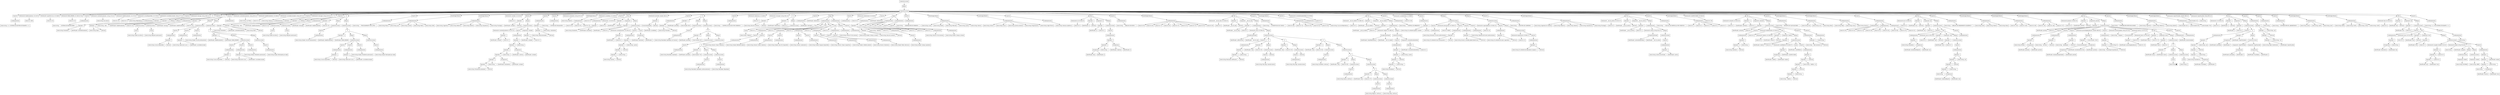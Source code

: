 digraph AST {
  node [shape=box, fontname=Helvetica];
  rankdir=TB;
  n0 [label="ListaInstrucciones"];
  n1 [label="Bloque"];
  n0 -> n1;
  n2 [label="ListaInstrucciones"];
  n1 -> n2;
  n3 [label="Imprimir"];
  n2 -> n3;
  n4 [label="ListaExpresiones"];
  n3 -> n4;
  n5 [label="Literal string: === SISTEMA DE GESTIÓN ESTUDIANTIL ==="];
  n4 -> n5;
  n6 [label="Declaración totalEstudiantes: int (167:9)"];
  n2 -> n6;
  n7 [label="Literal int: 1000"];
  n6 -> n7;
  n8 [label="Declaración cuposPorCurso: int (168:9)"];
  n2 -> n8;
  n9 [label="Literal int: 30"];
  n8 -> n9;
  n10 [label="Declaración EDAD_MINIMA: int (169:15) final"];
  n2 -> n10;
  n11 [label="Literal int: 16"];
  n10 -> n11;
  n12 [label="Imprimir"];
  n2 -> n12;
  n13 [label="ListaExpresiones"];
  n12 -> n13;
  n14 [label="Literal string:  --- SISTEMA DE INSCRIPCIONES ---"];
  n13 -> n14;
  n15 [label="Declaración nombreEstudiante1: string (174:12)"];
  n2 -> n15;
  n16 [label="Literal string: Ana García"];
  n15 -> n16;
  n17 [label="Declaración edadEstudiante1: int (175:9)"];
  n2 -> n17;
  n18 [label="Literal int: 20"];
  n17 -> n18;
  n19 [label="Declaración cursosDisponibles: int (176:9)"];
  n2 -> n19;
  n20 [label="Literal int: 5"];
  n19 -> n20;
  n21 [label="Declaración cursoSeleccionado: string (177:12)"];
  n2 -> n21;
  n22 [label="Literal string: Matemáticas"];
  n21 -> n22;
  n23 [label="Imprimir"];
  n2 -> n23;
  n24 [label="ListaExpresiones"];
  n23 -> n24;
  n25 [label="Operador +"];
  n24 -> n25;
  n26 [label="Literal string: Estudiante: "];
  n25 -> n26;
  n27 [label="Identificador: nombreEstudiante1"];
  n25 -> n27;
  n28 [label="Declaración mensaje: string (180:12)"];
  n2 -> n28;
  n29 [label="Operador +"];
  n28 -> n29;
  n30 [label="Operador +"];
  n29 -> n30;
  n31 [label="Literal string: Edad: "];
  n30 -> n31;
  n32 [label="Terminal"];
  n30 -> n32;
  n33 [label="Literal string:  años - "];
  n29 -> n33;
  n34 [label="Si"];
  n2 -> n34;
  n35 [label="Operador >="];
  n34 -> n35;
  n36 [label="Identificador: edadEstudiante1"];
  n35 -> n36;
  n37 [label="Literal int: 18"];
  n35 -> n37;
  n38 [label="Bloque"];
  n34 -> n38;
  n39 [label="ListaInstrucciones"];
  n38 -> n39;
  n40 [label="Unario"];
  n39 -> n40;
  n41 [label="Literal string: Puede inscribirse"];
  n40 -> n41;
  n42 [label="Bloque"];
  n34 -> n42;
  n43 [label="ListaInstrucciones"];
  n42 -> n43;
  n44 [label="Unario"];
  n43 -> n44;
  n45 [label="Literal string: Requiere autorización"];
  n44 -> n45;
  n46 [label="Imprimir"];
  n2 -> n46;
  n47 [label="ListaExpresiones"];
  n46 -> n47;
  n48 [label="Identificador: mensaje"];
  n47 -> n48;
  n49 [label="Si"];
  n2 -> n49;
  n50 [label="Operador >="];
  n49 -> n50;
  n51 [label="Identificador: edadEstudiante1"];
  n50 -> n51;
  n52 [label="Literal int: 18"];
  n50 -> n52;
  n53 [label="Bloque"];
  n49 -> n53;
  n54 [label="ListaInstrucciones"];
  n53 -> n54;
  n55 [label="Imprimir"];
  n54 -> n55;
  n56 [label="ListaExpresiones"];
  n55 -> n56;
  n57 [label="Operador +"];
  n56 -> n57;
  n58 [label="Literal string: Cursos disponibles: "];
  n57 -> n58;
  n59 [label="Terminal"];
  n57 -> n59;
  n60 [label="Imprimir"];
  n54 -> n60;
  n61 [label="ListaExpresiones"];
  n60 -> n61;
  n62 [label="Operador +"];
  n61 -> n62;
  n63 [label="Literal string: Seleccionó curso: "];
  n62 -> n63;
  n64 [label="Identificador: cursoSeleccionado"];
  n62 -> n64;
  n65 [label="Imprimir"];
  n54 -> n65;
  n66 [label="ListaExpresiones"];
  n65 -> n66;
  n67 [label="Literal string: Estado: Inscrita exitosamente"];
  n66 -> n67;
  n68 [label="Bloque"];
  n49 -> n68;
  n69 [label="ListaInstrucciones"];
  n68 -> n69;
  n70 [label="Si"];
  n69 -> n70;
  n71 [label="Operador >="];
  n70 -> n71;
  n72 [label="Identificador: edadEstudiante1"];
  n71 -> n72;
  n73 [label="Identificador: EDAD_MINIMA"];
  n71 -> n73;
  n74 [label="Bloque"];
  n70 -> n74;
  n75 [label="ListaInstrucciones"];
  n74 -> n75;
  n76 [label="Imprimir"];
  n75 -> n76;
  n77 [label="ListaExpresiones"];
  n76 -> n77;
  n78 [label="Operador +"];
  n77 -> n78;
  n79 [label="Literal string: Cursos disponibles: "];
  n78 -> n79;
  n80 [label="Terminal"];
  n78 -> n80;
  n81 [label="Imprimir"];
  n75 -> n81;
  n82 [label="ListaExpresiones"];
  n81 -> n82;
  n83 [label="Operador +"];
  n82 -> n83;
  n84 [label="Literal string: Seleccionó curso: "];
  n83 -> n84;
  n85 [label="Identificador: cursoSeleccionado"];
  n83 -> n85;
  n86 [label="Imprimir"];
  n75 -> n86;
  n87 [label="ListaExpresiones"];
  n86 -> n87;
  n88 [label="Literal string: Estado: Pendiente autorización"];
  n87 -> n88;
  n89 [label="Bloque"];
  n70 -> n89;
  n90 [label="ListaInstrucciones"];
  n89 -> n90;
  n91 [label="Imprimir"];
  n90 -> n91;
  n92 [label="ListaExpresiones"];
  n91 -> n92;
  n93 [label="Literal string: Estado: Rechazado por edad"];
  n92 -> n93;
  n94 [label="Imprimir"];
  n2 -> n94;
  n95 [label="ListaExpresiones"];
  n94 -> n95;
  n96 [label="Declaración nombreEstudiante2: string (205:12)"];
  n2 -> n96;
  n97 [label="Literal string: Luis Pérez"];
  n96 -> n97;
  n98 [label="Declaración edadEstudiante2: int (206:9)"];
  n2 -> n98;
  n99 [label="Literal int: 16"];
  n98 -> n99;
  n100 [label="Declaración cursoSeleccionado2: string (207:12)"];
  n2 -> n100;
  n101 [label="Literal string: Historia"];
  n100 -> n101;
  n102 [label="Imprimir"];
  n2 -> n102;
  n103 [label="ListaExpresiones"];
  n102 -> n103;
  n104 [label="Operador +"];
  n103 -> n104;
  n105 [label="Literal string: Estudiante: "];
  n104 -> n105;
  n106 [label="Identificador: nombreEstudiante2"];
  n104 -> n106;
  n107 [label="Declaración mensaje2: string (210:12)"];
  n2 -> n107;
  n108 [label="Operador +"];
  n107 -> n108;
  n109 [label="Operador +"];
  n108 -> n109;
  n110 [label="Literal string: Edad: "];
  n109 -> n110;
  n111 [label="Terminal"];
  n109 -> n111;
  n112 [label="Literal string:  años - "];
  n108 -> n112;
  n113 [label="Si"];
  n2 -> n113;
  n114 [label="Operador >="];
  n113 -> n114;
  n115 [label="Identificador: edadEstudiante2"];
  n114 -> n115;
  n116 [label="Literal int: 18"];
  n114 -> n116;
  n117 [label="Bloque"];
  n113 -> n117;
  n118 [label="ListaInstrucciones"];
  n117 -> n118;
  n119 [label="Unario"];
  n118 -> n119;
  n120 [label="Literal string: Puede inscribirse"];
  n119 -> n120;
  n121 [label="Bloque"];
  n113 -> n121;
  n122 [label="ListaInstrucciones"];
  n121 -> n122;
  n123 [label="Unario"];
  n122 -> n123;
  n124 [label="Literal string: Requiere autorización"];
  n123 -> n124;
  n125 [label="Imprimir"];
  n2 -> n125;
  n126 [label="ListaExpresiones"];
  n125 -> n126;
  n127 [label="Identificador: mensaje2"];
  n126 -> n127;
  n128 [label="Si"];
  n2 -> n128;
  n129 [label="Operador >="];
  n128 -> n129;
  n130 [label="Identificador: edadEstudiante2"];
  n129 -> n130;
  n131 [label="Literal int: 18"];
  n129 -> n131;
  n132 [label="Bloque"];
  n128 -> n132;
  n133 [label="ListaInstrucciones"];
  n132 -> n133;
  n134 [label="Imprimir"];
  n133 -> n134;
  n135 [label="ListaExpresiones"];
  n134 -> n135;
  n136 [label="Literal string: Estado: Inscrito exitosamente"];
  n135 -> n136;
  n137 [label="Bloque"];
  n128 -> n137;
  n138 [label="ListaInstrucciones"];
  n137 -> n138;
  n139 [label="Si"];
  n138 -> n139;
  n140 [label="Operador >="];
  n139 -> n140;
  n141 [label="Identificador: edadEstudiante2"];
  n140 -> n141;
  n142 [label="Identificador: EDAD_MINIMA"];
  n140 -> n142;
  n143 [label="Bloque"];
  n139 -> n143;
  n144 [label="ListaInstrucciones"];
  n143 -> n144;
  n145 [label="Imprimir"];
  n144 -> n145;
  n146 [label="ListaExpresiones"];
  n145 -> n146;
  n147 [label="Operador +"];
  n146 -> n147;
  n148 [label="Literal string: Cursos disponibles: "];
  n147 -> n148;
  n149 [label="Terminal"];
  n147 -> n149;
  n150 [label="Imprimir"];
  n144 -> n150;
  n151 [label="ListaExpresiones"];
  n150 -> n151;
  n152 [label="Operador +"];
  n151 -> n152;
  n153 [label="Literal string: Seleccionó curso: "];
  n152 -> n153;
  n154 [label="Identificador: cursoSeleccionado2"];
  n152 -> n154;
  n155 [label="Imprimir"];
  n144 -> n155;
  n156 [label="ListaExpresiones"];
  n155 -> n156;
  n157 [label="Literal string: Estado: Pendiente autorización"];
  n156 -> n157;
  n158 [label="Bloque"];
  n139 -> n158;
  n159 [label="ListaInstrucciones"];
  n158 -> n159;
  n160 [label="Imprimir"];
  n159 -> n160;
  n161 [label="ListaExpresiones"];
  n160 -> n161;
  n162 [label="Literal string: Estado: Rechazado por edad"];
  n161 -> n162;
  n163 [label="Imprimir"];
  n2 -> n163;
  n164 [label="ListaExpresiones"];
  n163 -> n164;
  n165 [label="Literal string:  --- PROCESAMIENTO POR LOTES ---"];
  n164 -> n165;
  n166 [label="DeclArreglo{literal}"];
  n2 -> n166;
  n167 [label="ListaExpresiones"];
  n166 -> n167;
  n168 [label="Literal string: María"];
  n167 -> n168;
  n169 [label="Literal string: Juan"];
  n167 -> n169;
  n170 [label="Literal string: Carmen"];
  n167 -> n170;
  n171 [label="Literal string: Pedro"];
  n167 -> n171;
  n172 [label="Literal string: Sofia"];
  n167 -> n172;
  n173 [label="DeclArreglo{literal}"];
  n2 -> n173;
  n174 [label="ListaExpresiones"];
  n173 -> n174;
  n175 [label="Literal string: Ingeniería"];
  n174 -> n175;
  n176 [label="Literal string: Medicina"];
  n174 -> n176;
  n177 [label="Literal string: Derecho"];
  n174 -> n177;
  n178 [label="Literal string: Arquitectura"];
  n174 -> n178;
  n179 [label="Literal string: Psicología"];
  n174 -> n179;
  n180 [label="Declaración contador: int (235:9)"];
  n2 -> n180;
  n181 [label="Literal int: 0"];
  n180 -> n181;
  n182 [label="Mientras"];
  n2 -> n182;
  n183 [label="Operador <"];
  n182 -> n183;
  n184 [label="Identificador: contador"];
  n183 -> n184;
  n185 [label="Terminal"];
  n183 -> n185;
  n186 [label="Bloque"];
  n182 -> n186;
  n187 [label="ListaInstrucciones"];
  n186 -> n187;
  n188 [label="Declaración numeroEstudiante: int (237:13)"];
  n187 -> n188;
  n189 [label="Operador +"];
  n188 -> n189;
  n190 [label="Identificador: contador"];
  n189 -> n190;
  n191 [label="Literal int: 1"];
  n189 -> n191;
  n192 [label="Imprimir"];
  n187 -> n192;
  n193 [label="ListaExpresiones"];
  n192 -> n193;
  n194 [label="Operador +"];
  n193 -> n194;
  n195 [label="Operador +"];
  n194 -> n195;
  n196 [label="Operador +"];
  n195 -> n196;
  n197 [label="Operador +"];
  n196 -> n197;
  n198 [label="Operador +"];
  n197 -> n198;
  n199 [label="Operador +"];
  n198 -> n199;
  n200 [label="Literal string: Procesando estudiante "];
  n199 -> n200;
  n201 [label="Terminal"];
  n199 -> n201;
  n202 [label="Literal string: : "];
  n198 -> n202;
  n203 [label="ArrayAcceso"];
  n197 -> n203;
  n204 [label="Identificador: estudiantes"];
  n203 -> n204;
  n205 [label="Identificador: contador"];
  n203 -> n205;
  n206 [label="Literal string:  ("];
  n196 -> n206;
  n207 [label="ArrayAcceso"];
  n195 -> n207;
  n208 [label="Identificador: carreras"];
  n207 -> n208;
  n209 [label="Identificador: contador"];
  n207 -> n209;
  n210 [label="Literal string: )"];
  n194 -> n210;
  n211 [label="Asignación: contador"];
  n187 -> n211;
  n212 [label="Operador +"];
  n211 -> n212;
  n213 [label="Identificador: contador"];
  n212 -> n213;
  n214 [label="Literal int: 1"];
  n212 -> n214;
  n215 [label="Imprimir"];
  n2 -> n215;
  n216 [label="ListaExpresiones"];
  n215 -> n216;
  n217 [label="Operador +"];
  n216 -> n217;
  n218 [label="Operador +"];
  n217 -> n218;
  n219 [label="Literal string: Total procesados: "];
  n218 -> n219;
  n220 [label="Terminal"];
  n218 -> n220;
  n221 [label="Literal string:  estudiantes"];
  n217 -> n221;
  n222 [label="Imprimir"];
  n2 -> n222;
  n223 [label="ListaExpresiones"];
  n222 -> n223;
  n224 [label="Literal string:  --- SISTEMA DE EVALUACIÓN ---"];
  n223 -> n224;
  n225 [label="Declaración estudiante: string (247:12)"];
  n2 -> n225;
  n226 [label="Literal string: Roberto"];
  n225 -> n226;
  n227 [label="DeclArreglo{literal}"];
  n2 -> n227;
  n228 [label="ListaExpresiones"];
  n227 -> n228;
  n229 [label="Literal int: 85"];
  n228 -> n229;
  n230 [label="Literal int: 92"];
  n228 -> n230;
  n231 [label="Literal int: 78"];
  n228 -> n231;
  n232 [label="Declaración sumaNotas: int (249:9)"];
  n2 -> n232;
  n233 [label="Literal int: 0"];
  n232 -> n233;
  n234 [label="Imprimir"];
  n2 -> n234;
  n235 [label="ListaExpresiones"];
  n234 -> n235;
  n236 [label="Operador +"];
  n235 -> n236;
  n237 [label="Literal string: Estudiante: "];
  n236 -> n237;
  n238 [label="Identificador: estudiante"];
  n236 -> n238;
  n239 [label="Para"];
  n2 -> n239;
  n240 [label="Declaración i: int (253:14)"];
  n239 -> n240;
  n241 [label="Literal int: 0"];
  n240 -> n241;
  n242 [label="Operador <"];
  n239 -> n242;
  n243 [label="Identificador: i"];
  n242 -> n243;
  n244 [label="Terminal"];
  n242 -> n244;
  n245 [label="Asignación: i"];
  n239 -> n245;
  n246 [label="Operador +"];
  n245 -> n246;
  n247 [label="Identificador: i"];
  n246 -> n247;
  n248 [label="Literal int: 1"];
  n246 -> n248;
  n249 [label="Bloque"];
  n239 -> n249;
  n250 [label="ListaInstrucciones"];
  n249 -> n250;
  n251 [label="Declaración numeroExamen: int (254:13)"];
  n250 -> n251;
  n252 [label="Operador +"];
  n251 -> n252;
  n253 [label="Identificador: i"];
  n252 -> n253;
  n254 [label="Literal int: 1"];
  n252 -> n254;
  n255 [label="Imprimir"];
  n250 -> n255;
  n256 [label="ListaExpresiones"];
  n255 -> n256;
  n257 [label="Operador +"];
  n256 -> n257;
  n258 [label="Operador +"];
  n257 -> n258;
  n259 [label="Operador +"];
  n258 -> n259;
  n260 [label="Operador +"];
  n259 -> n260;
  n261 [label="Literal string: Examen "];
  n260 -> n261;
  n262 [label="Terminal"];
  n260 -> n262;
  n263 [label="Literal string: : "];
  n259 -> n263;
  n264 [label="Terminal"];
  n258 -> n264;
  n265 [label="Literal string:  puntos"];
  n257 -> n265;
  n266 [label="Unario"];
  n250 -> n266;
  n267 [label="ArrayAcceso"];
  n266 -> n267;
  n268 [label="Identificador: examenes"];
  n267 -> n268;
  n269 [label="Identificador: i"];
  n267 -> n269;
  n270 [label="Declaración promedio: double (260:12)"];
  n2 -> n270;
  n271 [label="Operador /"];
  n270 -> n271;
  n272 [label="Conversión(double)"];
  n271 -> n272;
  n273 [label="Identificador: sumaNotas"];
  n272 -> n273;
  n274 [label="Terminal"];
  n271 -> n274;
  n275 [label="Imprimir"];
  n2 -> n275;
  n276 [label="ListaExpresiones"];
  n275 -> n276;
  n277 [label="Operador +"];
  n276 -> n277;
  n278 [label="Literal string: Promedio: "];
  n277 -> n278;
  n279 [label="Terminal"];
  n277 -> n279;
  n280 [label="Si"];
  n2 -> n280;
  n281 [label="Operador >="];
  n280 -> n281;
  n282 [label="Identificador: promedio"];
  n281 -> n282;
  n283 [label="Literal double: 90.0"];
  n281 -> n283;
  n284 [label="Bloque"];
  n280 -> n284;
  n285 [label="ListaInstrucciones"];
  n284 -> n285;
  n286 [label="Imprimir"];
  n285 -> n286;
  n287 [label="ListaExpresiones"];
  n286 -> n287;
  n288 [label="Literal string: Resultado: Aprobado con honores"];
  n287 -> n288;
  n289 [label="Bloque"];
  n280 -> n289;
  n290 [label="ListaInstrucciones"];
  n289 -> n290;
  n291 [label="Si"];
  n290 -> n291;
  n292 [label="Operador >="];
  n291 -> n292;
  n293 [label="Identificador: promedio"];
  n292 -> n293;
  n294 [label="Literal double: 80.0"];
  n292 -> n294;
  n295 [label="Bloque"];
  n291 -> n295;
  n296 [label="ListaInstrucciones"];
  n295 -> n296;
  n297 [label="Imprimir"];
  n296 -> n297;
  n298 [label="ListaExpresiones"];
  n297 -> n298;
  n299 [label="Literal string: Resultado: Aprobado"];
  n298 -> n299;
  n300 [label="Bloque"];
  n291 -> n300;
  n301 [label="ListaInstrucciones"];
  n300 -> n301;
  n302 [label="Si"];
  n301 -> n302;
  n303 [label="Operador >="];
  n302 -> n303;
  n304 [label="Identificador: promedio"];
  n303 -> n304;
  n305 [label="Literal double: 70.0"];
  n303 -> n305;
  n306 [label="Bloque"];
  n302 -> n306;
  n307 [label="ListaInstrucciones"];
  n306 -> n307;
  n308 [label="Imprimir"];
  n307 -> n308;
  n309 [label="ListaExpresiones"];
  n308 -> n309;
  n310 [label="Literal string: Resultado: Aprobado condicionalmente"];
  n309 -> n310;
  n311 [label="Bloque"];
  n302 -> n311;
  n312 [label="ListaInstrucciones"];
  n311 -> n312;
  n313 [label="Imprimir"];
  n312 -> n313;
  n314 [label="ListaExpresiones"];
  n313 -> n314;
  n315 [label="Literal string: Resultado: Reprobado"];
  n314 -> n315;
  n316 [label="Imprimir"];
  n2 -> n316;
  n317 [label="ListaExpresiones"];
  n316 -> n317;
  n318 [label="Literal string:  --- CONTROL DE ACCESO POR HORARIOS ---"];
  n317 -> n318;
  n319 [label="Declaración diaSemana: int (280:9)"];
  n2 -> n319;
  n320 [label="Literal int: 2"];
  n319 -> n320;
  n321 [label="Declaración mensaje3: string (281:12)"];
  n2 -> n321;
  n322 [label="Operador +"];
  n321 -> n322;
  n323 [label="Literal string: Día de la semana: "];
  n322 -> n323;
  n324 [label="Terminal"];
  n322 -> n324;
  n325 [label="Si"];
  n2 -> n325;
  n326 [label="Operador =="];
  n325 -> n326;
  n327 [label="Identificador: diaSemana"];
  n326 -> n327;
  n328 [label="Literal int: 2"];
  n326 -> n328;
  n329 [label="Bloque"];
  n325 -> n329;
  n330 [label="ListaInstrucciones"];
  n329 -> n330;
  n331 [label="Unario"];
  n330 -> n331;
  n332 [label="Literal string:  (Martes)"];
  n331 -> n332;
  n333 [label="Imprimir"];
  n2 -> n333;
  n334 [label="ListaExpresiones"];
  n333 -> n334;
  n335 [label="Identificador: mensaje3"];
  n334 -> n335;
  n336 [label="Segun"];
  n2 -> n336;
  n337 [label="Identificador: diaSemana"];
  n336 -> n337;
  n338 [label="ListaExpresiones"];
  n336 -> n338;
  n339 [label="Caso"];
  n338 -> n339;
  n340 [label="Literal int: 1"];
  n339 -> n340;
  n341 [label="ListaExpresiones"];
  n339 -> n341;
  n342 [label="Imprimir"];
  n341 -> n342;
  n343 [label="ListaExpresiones"];
  n342 -> n343;
  n344 [label="Literal string: Horario: Clases matutinas"];
  n343 -> n344;
  n345 [label="Imprimir"];
  n341 -> n345;
  n346 [label="ListaExpresiones"];
  n345 -> n346;
  n347 [label="Literal string: Estado: Biblioteca abierta"];
  n346 -> n347;
  n348 [label="Caso"];
  n338 -> n348;
  n349 [label="Literal int: 2"];
  n348 -> n349;
  n350 [label="ListaExpresiones"];
  n348 -> n350;
  n351 [label="Imprimir"];
  n350 -> n351;
  n352 [label="ListaExpresiones"];
  n351 -> n352;
  n353 [label="Literal string: Horario: Clases matutinas"];
  n352 -> n353;
  n354 [label="Imprimir"];
  n350 -> n354;
  n355 [label="ListaExpresiones"];
  n354 -> n355;
  n356 [label="Literal string: Estado: Aula 101 disponible"];
  n355 -> n356;
  n357 [label="Caso"];
  n338 -> n357;
  n358 [label="Literal int: 3"];
  n357 -> n358;
  n359 [label="ListaExpresiones"];
  n357 -> n359;
  n360 [label="Imprimir"];
  n359 -> n360;
  n361 [label="ListaExpresiones"];
  n360 -> n361;
  n362 [label="Literal string: Horario: Laboratorios"];
  n361 -> n362;
  n363 [label="Imprimir"];
  n359 -> n363;
  n364 [label="ListaExpresiones"];
  n363 -> n364;
  n365 [label="Literal string: Estado: Equipos disponibles"];
  n364 -> n365;
  n366 [label="Caso"];
  n338 -> n366;
  n367 [label="Literal int: 4"];
  n366 -> n367;
  n368 [label="ListaExpresiones"];
  n366 -> n368;
  n369 [label="Imprimir"];
  n368 -> n369;
  n370 [label="ListaExpresiones"];
  n369 -> n370;
  n371 [label="Literal string: Horario: Clases vespertinas"];
  n370 -> n371;
  n372 [label="Imprimir"];
  n368 -> n372;
  n373 [label="ListaExpresiones"];
  n372 -> n373;
  n374 [label="Literal string: Estado: Cafetería abierta"];
  n373 -> n374;
  n375 [label="Caso"];
  n338 -> n375;
  n376 [label="Literal int: 5"];
  n375 -> n376;
  n377 [label="ListaExpresiones"];
  n375 -> n377;
  n378 [label="Imprimir"];
  n377 -> n378;
  n379 [label="ListaExpresiones"];
  n378 -> n379;
  n380 [label="Literal string: Horario: Exámenes"];
  n379 -> n380;
  n381 [label="Imprimir"];
  n377 -> n381;
  n382 [label="ListaExpresiones"];
  n381 -> n382;
  n383 [label="Literal string: Estado: Modo silencioso"];
  n382 -> n383;
  n384 [label="ListaExpresiones"];
  n336 -> n384;
  n385 [label="Imprimir"];
  n384 -> n385;
  n386 [label="ListaExpresiones"];
  n385 -> n386;
  n387 [label="Literal string: Horario: Fin de semana"];
  n386 -> n387;
  n388 [label="Imprimir"];
  n384 -> n388;
  n389 [label="ListaExpresiones"];
  n388 -> n389;
  n390 [label="Literal string: Estado: Campus cerrado"];
  n389 -> n390;
  n391 [label="Imprimir"];
  n2 -> n391;
  n392 [label="ListaExpresiones"];
  n391 -> n392;
  n393 [label="Declaración diaSemana2: int (316:9)"];
  n2 -> n393;
  n394 [label="Literal int: 6"];
  n393 -> n394;
  n395 [label="Imprimir"];
  n2 -> n395;
  n396 [label="ListaExpresiones"];
  n395 -> n396;
  n397 [label="Operador +"];
  n396 -> n397;
  n398 [label="Operador +"];
  n397 -> n398;
  n399 [label="Literal string: Día de la semana: "];
  n398 -> n399;
  n400 [label="Terminal"];
  n398 -> n400;
  n401 [label="Literal string:  (Sábado)"];
  n397 -> n401;
  n402 [label="Segun"];
  n2 -> n402;
  n403 [label="Identificador: diaSemana2"];
  n402 -> n403;
  n404 [label="ListaExpresiones"];
  n402 -> n404;
  n405 [label="Caso"];
  n404 -> n405;
  n406 [label="Literal int: 1"];
  n405 -> n406;
  n407 [label="ListaExpresiones"];
  n405 -> n407;
  n408 [label="Imprimir"];
  n407 -> n408;
  n409 [label="ListaExpresiones"];
  n408 -> n409;
  n410 [label="Literal string: Estado: Campus operativo"];
  n409 -> n410;
  n411 [label="Caso"];
  n404 -> n411;
  n412 [label="Literal int: 2"];
  n411 -> n412;
  n413 [label="Caso"];
  n404 -> n413;
  n414 [label="Literal int: 3"];
  n413 -> n414;
  n415 [label="Caso"];
  n404 -> n415;
  n416 [label="Literal int: 4"];
  n415 -> n416;
  n417 [label="Caso"];
  n404 -> n417;
  n418 [label="Literal int: 5"];
  n417 -> n418;
  n419 [label="ListaExpresiones"];
  n402 -> n419;
  n420 [label="Imprimir"];
  n419 -> n420;
  n421 [label="ListaExpresiones"];
  n420 -> n421;
  n422 [label="Literal string: Horario: Fin de semana"];
  n421 -> n422;
  n423 [label="Imprimir"];
  n419 -> n423;
  n424 [label="ListaExpresiones"];
  n423 -> n424;
  n425 [label="Literal string: Estado: Campus cerrado"];
  n424 -> n425;
  n426 [label="Imprimir"];
  n2 -> n426;
  n427 [label="ListaExpresiones"];
  n426 -> n427;
  n428 [label="Literal string:  --- GENERACIÓN DE HORARIOS ---"];
  n427 -> n428;
  n429 [label="DeclArreglo{literal}"];
  n2 -> n429;
  n430 [label="ListaExpresiones"];
  n429 -> n430;
  n431 [label="Literal string: Lunes"];
  n430 -> n431;
  n432 [label="Literal string: Martes"];
  n430 -> n432;
  n433 [label="Literal string: Miércoles"];
  n430 -> n433;
  n434 [label="Literal string: Jueves"];
  n430 -> n434;
  n435 [label="Literal string: Viernes"];
  n430 -> n435;
  n436 [label="DeclArreglo{literal}"];
  n2 -> n436;
  n437 [label="ListaExpresiones"];
  n436 -> n437;
  n438 [label="Literal string: Cálculo I"];
  n437 -> n438;
  n439 [label="Literal string: Física I"];
  n437 -> n439;
  n440 [label="Literal string: Química General"];
  n437 -> n440;
  n441 [label="Literal string: Programación"];
  n437 -> n441;
  n442 [label="Literal string: Inglés Técnico"];
  n437 -> n442;
  n443 [label="Imprimir"];
  n2 -> n443;
  n444 [label="ListaExpresiones"];
  n443 -> n444;
  n445 [label="Literal string: Semana académica:"];
  n444 -> n445;
  n446 [label="Para"];
  n2 -> n446;
  n447 [label="Declaración d: int (338:14)"];
  n446 -> n447;
  n448 [label="Literal int: 0"];
  n447 -> n448;
  n449 [label="Operador <"];
  n446 -> n449;
  n450 [label="Identificador: d"];
  n449 -> n450;
  n451 [label="Terminal"];
  n449 -> n451;
  n452 [label="Asignación: d"];
  n446 -> n452;
  n453 [label="Operador +"];
  n452 -> n453;
  n454 [label="Identificador: d"];
  n453 -> n454;
  n455 [label="Literal int: 1"];
  n453 -> n455;
  n456 [label="Bloque"];
  n446 -> n456;
  n457 [label="ListaInstrucciones"];
  n456 -> n457;
  n458 [label="Imprimir"];
  n457 -> n458;
  n459 [label="ListaExpresiones"];
  n458 -> n459;
  n460 [label="Operador +"];
  n459 -> n460;
  n461 [label="Operador +"];
  n460 -> n461;
  n462 [label="ArrayAcceso"];
  n461 -> n462;
  n463 [label="Identificador: dias"];
  n462 -> n463;
  n464 [label="Identificador: d"];
  n462 -> n464;
  n465 [label="Literal string: : "];
  n461 -> n465;
  n466 [label="ArrayAcceso"];
  n460 -> n466;
  n467 [label="Identificador: materias"];
  n466 -> n467;
  n468 [label="Identificador: d"];
  n466 -> n468;
  n469 [label="Imprimir"];
  n2 -> n469;
  n470 [label="ListaExpresiones"];
  n469 -> n470;
  n471 [label="Literal string:  --- ANÁLISIS DE NOTAS ---"];
  n470 -> n471;
  n472 [label="DeclArreglo{literal}"];
  n2 -> n472;
  n473 [label="ListaExpresiones"];
  n472 -> n473;
  n474 [label="Literal int: 95"];
  n473 -> n474;
  n475 [label="Literal int: 85"];
  n473 -> n475;
  n476 [label="Literal int: 75"];
  n473 -> n476;
  n477 [label="Literal int: 65"];
  n473 -> n477;
  n478 [label="Literal int: 55"];
  n473 -> n478;
  n479 [label="Literal int: 45"];
  n473 -> n479;
  n480 [label="Literal int: 35"];
  n473 -> n480;
  n481 [label="Literal int: 85"];
  n473 -> n481;
  n482 [label="Literal int: 90"];
  n473 -> n482;
  n483 [label="Para"];
  n2 -> n483;
  n484 [label="Declaración __idx_fe_nota: int (346:14)"];
  n483 -> n484;
  n485 [label="Literal int: 0"];
  n484 -> n485;
  n486 [label="Operador <"];
  n483 -> n486;
  n487 [label="Identificador: __idx_fe_nota"];
  n486 -> n487;
  n488 [label="Terminal"];
  n486 -> n488;
  n489 [label="Asignación: __idx_fe_nota"];
  n483 -> n489;
  n490 [label="Operador +"];
  n489 -> n490;
  n491 [label="Identificador: __idx_fe_nota"];
  n490 -> n491;
  n492 [label="Literal int: 1"];
  n490 -> n492;
  n493 [label="Bloque"];
  n483 -> n493;
  n494 [label="ListaExpresiones"];
  n493 -> n494;
  n495 [label="Declaración nota: int (346:14)"];
  n494 -> n495;
  n496 [label="ArrayAcceso(lineal)"];
  n495 -> n496;
  n497 [label="Identificador: calificaciones"];
  n496 -> n497;
  n498 [label="Identificador: __idx_fe_nota"];
  n496 -> n498;
  n499 [label="Bloque"];
  n494 -> n499;
  n500 [label="ListaInstrucciones"];
  n499 -> n500;
  n501 [label="Imprimir"];
  n500 -> n501;
  n502 [label="ListaExpresiones"];
  n501 -> n502;
  n503 [label="Operador +"];
  n502 -> n503;
  n504 [label="Operador +"];
  n503 -> n504;
  n505 [label="Literal string: Revisando calificación: "];
  n504 -> n505;
  n506 [label="Terminal"];
  n504 -> n506;
  n507 [label="Literal string:  - "];
  n503 -> n507;
  n508 [label="Si"];
  n500 -> n508;
  n509 [label="Operador <"];
  n508 -> n509;
  n510 [label="Identificador: nota"];
  n509 -> n510;
  n511 [label="Literal int: 40"];
  n509 -> n511;
  n512 [label="Bloque"];
  n508 -> n512;
  n513 [label="ListaInstrucciones"];
  n512 -> n513;
  n514 [label="Imprimir"];
  n513 -> n514;
  n515 [label="ListaExpresiones"];
  n514 -> n515;
  n516 [label="Literal string: Muy baja, necesita tutoría"];
  n515 -> n516;
  n517 [label="Terminal"];
  n513 -> n517;
  n518 [label="Si"];
  n500 -> n518;
  n519 [label="Operador <"];
  n518 -> n519;
  n520 [label="Identificador: nota"];
  n519 -> n520;
  n521 [label="Literal int: 50"];
  n519 -> n521;
  n522 [label="Bloque"];
  n518 -> n522;
  n523 [label="ListaInstrucciones"];
  n522 -> n523;
  n524 [label="Imprimir"];
  n523 -> n524;
  n525 [label="ListaExpresiones"];
  n524 -> n525;
  n526 [label="Literal string: Muy baja, necesita tutoría"];
  n525 -> n526;
  n527 [label="Terminal"];
  n523 -> n527;
  n528 [label="Si"];
  n500 -> n528;
  n529 [label="Operador >="];
  n528 -> n529;
  n530 [label="Identificador: nota"];
  n529 -> n530;
  n531 [label="Literal int: 90"];
  n529 -> n531;
  n532 [label="Bloque"];
  n528 -> n532;
  n533 [label="ListaInstrucciones"];
  n532 -> n533;
  n534 [label="Imprimir"];
  n533 -> n534;
  n535 [label="ListaExpresiones"];
  n534 -> n535;
  n536 [label="Literal string: Excelente, continuar"];
  n535 -> n536;
  n537 [label="Bloque"];
  n528 -> n537;
  n538 [label="ListaInstrucciones"];
  n537 -> n538;
  n539 [label="Si"];
  n538 -> n539;
  n540 [label="Operador >="];
  n539 -> n540;
  n541 [label="Identificador: nota"];
  n540 -> n541;
  n542 [label="Literal int: 80"];
  n540 -> n542;
  n543 [label="Bloque"];
  n539 -> n543;
  n544 [label="ListaInstrucciones"];
  n543 -> n544;
  n545 [label="Imprimir"];
  n544 -> n545;
  n546 [label="ListaExpresiones"];
  n545 -> n546;
  n547 [label="Literal string: Buena, continuar"];
  n546 -> n547;
  n548 [label="Bloque"];
  n539 -> n548;
  n549 [label="ListaInstrucciones"];
  n548 -> n549;
  n550 [label="Si"];
  n549 -> n550;
  n551 [label="Operador >="];
  n550 -> n551;
  n552 [label="Identificador: nota"];
  n551 -> n552;
  n553 [label="Literal int: 70"];
  n551 -> n553;
  n554 [label="Bloque"];
  n550 -> n554;
  n555 [label="ListaInstrucciones"];
  n554 -> n555;
  n556 [label="Imprimir"];
  n555 -> n556;
  n557 [label="ListaExpresiones"];
  n556 -> n557;
  n558 [label="Literal string: Regular, continuar"];
  n557 -> n558;
  n559 [label="Bloque"];
  n550 -> n559;
  n560 [label="ListaInstrucciones"];
  n559 -> n560;
  n561 [label="Imprimir"];
  n560 -> n561;
  n562 [label="ListaExpresiones"];
  n561 -> n562;
  n563 [label="Literal string: Baja, continuar"];
  n562 -> n563;
  n564 [label="Imprimir"];
  n2 -> n564;
  n565 [label="ListaExpresiones"];
  n564 -> n565;
  n566 [label="Literal string:  --- ESTADÍSTICAS DE CURSOS ---"];
  n565 -> n566;
  n567 [label="DeclArreglo{literal}"];
  n2 -> n567;
  n568 [label="ListaExpresiones"];
  n567 -> n568;
  n569 [label="Literal int: 88"];
  n568 -> n569;
  n570 [label="Literal int: 76"];
  n568 -> n570;
  n571 [label="Literal int: 94"];
  n568 -> n571;
  n572 [label="Literal int: 82"];
  n568 -> n572;
  n573 [label="Literal int: 90"];
  n568 -> n573;
  n574 [label="Imprimir"];
  n2 -> n574;
  n575 [label="ListaExpresiones"];
  n574 -> n575;
  n576 [label="Literal string: Curso de Matemáticas:"];
  n575 -> n576;
  n577 [label="Declaración numeroEstudianteStat: int (379:9)"];
  n2 -> n577;
  n578 [label="Literal int: 1"];
  n577 -> n578;
  n579 [label="Para"];
  n2 -> n579;
  n580 [label="Declaración __idx_fe_notaEst: int (380:14)"];
  n579 -> n580;
  n581 [label="Literal int: 0"];
  n580 -> n581;
  n582 [label="Operador <"];
  n579 -> n582;
  n583 [label="Identificador: __idx_fe_notaEst"];
  n582 -> n583;
  n584 [label="Terminal"];
  n582 -> n584;
  n585 [label="Asignación: __idx_fe_notaEst"];
  n579 -> n585;
  n586 [label="Operador +"];
  n585 -> n586;
  n587 [label="Identificador: __idx_fe_notaEst"];
  n586 -> n587;
  n588 [label="Literal int: 1"];
  n586 -> n588;
  n589 [label="Bloque"];
  n579 -> n589;
  n590 [label="ListaExpresiones"];
  n589 -> n590;
  n591 [label="Declaración notaEst: int (380:14)"];
  n590 -> n591;
  n592 [label="ArrayAcceso(lineal)"];
  n591 -> n592;
  n593 [label="Identificador: notasMatematicas"];
  n592 -> n593;
  n594 [label="Identificador: __idx_fe_notaEst"];
  n592 -> n594;
  n595 [label="Bloque"];
  n590 -> n595;
  n596 [label="ListaInstrucciones"];
  n595 -> n596;
  n597 [label="Imprimir"];
  n596 -> n597;
  n598 [label="ListaExpresiones"];
  n597 -> n598;
  n599 [label="Operador +"];
  n598 -> n599;
  n600 [label="Operador +"];
  n599 -> n600;
  n601 [label="Operador +"];
  n600 -> n601;
  n602 [label="Operador +"];
  n601 -> n602;
  n603 [label="Literal string: Estudiante "];
  n602 -> n603;
  n604 [label="Terminal"];
  n602 -> n604;
  n605 [label="Literal string: : "];
  n601 -> n605;
  n606 [label="Terminal"];
  n600 -> n606;
  n607 [label="Literal string:  puntos"];
  n599 -> n607;
  n608 [label="Asignación: numeroEstudianteStat"];
  n596 -> n608;
  n609 [label="Operador +"];
  n608 -> n609;
  n610 [label="Identificador: numeroEstudianteStat"];
  n609 -> n610;
  n611 [label="Literal int: 1"];
  n609 -> n611;
  n612 [label="Imprimir"];
  n2 -> n612;
  n613 [label="ListaExpresiones"];
  n612 -> n613;
  n614 [label="Literal string:  --- CONTROL DE AMBIENTES ---"];
  n613 -> n614;
  n615 [label="Declaración variableGlobal: int (388:9)"];
  n2 -> n615;
  n616 [label="Literal int: 100"];
  n615 -> n616;
  n617 [label="Imprimir"];
  n2 -> n617;
  n618 [label="ListaExpresiones"];
  n617 -> n618;
  n619 [label="Operador +"];
  n618 -> n619;
  n620 [label="Literal string: En ambiente global: variable = "];
  n619 -> n620;
  n621 [label="Terminal"];
  n619 -> n621;
  n622 [label="Bloque"];
  n2 -> n622;
  n623 [label="ListaInstrucciones"];
  n622 -> n623;
  n624 [label="Imprimir"];
  n623 -> n624;
  n625 [label="ListaExpresiones"];
  n624 -> n625;
  n626 [label="Literal string: Entrando a función administrativa"];
  n625 -> n626;
  n627 [label="Declaración presupuesto: int (394:13)"];
  n623 -> n627;
  n628 [label="Literal int: 50000"];
  n627 -> n628;
  n629 [label="Imprimir"];
  n623 -> n629;
  n630 [label="ListaExpresiones"];
  n629 -> n630;
  n631 [label="Operador +"];
  n630 -> n631;
  n632 [label="Literal string: En ambiente local: presupuesto = "];
  n631 -> n632;
  n633 [label="Terminal"];
  n631 -> n633;
  n634 [label="Imprimir"];
  n623 -> n634;
  n635 [label="ListaExpresiones"];
  n634 -> n635;
  n636 [label="Operador +"];
  n635 -> n636;
  n637 [label="Literal string: Acceso a variable global desde local: "];
  n636 -> n637;
  n638 [label="Terminal"];
  n636 -> n638;
  n639 [label="Imprimir"];
  n623 -> n639;
  n640 [label="ListaExpresiones"];
  n639 -> n640;
  n641 [label="Literal string: Saliendo de función administrativa"];
  n640 -> n641;
  n642 [label="Bloque"];
  n2 -> n642;
  n643 [label="ListaInstrucciones"];
  n642 -> n643;
  n644 [label="Declaración capacidadAula: int (402:13)"];
  n643 -> n644;
  n645 [label="Literal int: 30"];
  n644 -> n645;
  n646 [label="Imprimir"];
  n643 -> n646;
  n647 [label="ListaExpresiones"];
  n646 -> n647;
  n648 [label="Operador +"];
  n647 -> n648;
  n649 [label="Literal string: En ambiente de aula: capacidad = "];
  n648 -> n649;
  n650 [label="Terminal"];
  n648 -> n650;
  n651 [label="Bloque"];
  n643 -> n651;
  n652 [label="ListaInstrucciones"];
  n651 -> n652;
  n653 [label="Declaración equiposLab: int (406:17)"];
  n652 -> n653;
  n654 [label="Literal int: 15"];
  n653 -> n654;
  n655 [label="Imprimir"];
  n652 -> n655;
  n656 [label="ListaExpresiones"];
  n655 -> n656;
  n657 [label="Operador +"];
  n656 -> n657;
  n658 [label="Literal string: En ambiente de laboratorio: equipos = "];
  n657 -> n658;
  n659 [label="Terminal"];
  n657 -> n659;
  n660 [label="Imprimir"];
  n2 -> n660;
  n661 [label="ListaExpresiones"];
  n660 -> n661;
  n662 [label="Literal string:  --- REGISTRO DE CARRERAS ---"];
  n661 -> n662;
  n663 [label="DeclArreglo{literal}"];
  n2 -> n663;
  n664 [label="ListaExpresiones"];
  n663 -> n664;
  n665 [label="Literal string: Ingeniería en Sistemas"];
  n664 -> n665;
  n666 [label="Literal string: Medicina"];
  n664 -> n666;
  n667 [label="Literal string: Derecho"];
  n664 -> n667;
  n668 [label="Literal string: Arquitectura"];
  n664 -> n668;
  n669 [label="Literal string: Psicología"];
  n664 -> n669;
  n670 [label="Para"];
  n2 -> n670;
  n671 [label="Declaración __idx_fe_carrera: int (415:17)"];
  n670 -> n671;
  n672 [label="Literal int: 0"];
  n671 -> n672;
  n673 [label="Operador <"];
  n670 -> n673;
  n674 [label="Identificador: __idx_fe_carrera"];
  n673 -> n674;
  n675 [label="Terminal"];
  n673 -> n675;
  n676 [label="Asignación: __idx_fe_carrera"];
  n670 -> n676;
  n677 [label="Operador +"];
  n676 -> n677;
  n678 [label="Identificador: __idx_fe_carrera"];
  n677 -> n678;
  n679 [label="Literal int: 1"];
  n677 -> n679;
  n680 [label="Bloque"];
  n670 -> n680;
  n681 [label="ListaExpresiones"];
  n680 -> n681;
  n682 [label="Declaración carrera: string (415:17)"];
  n681 -> n682;
  n683 [label="ArrayAcceso(lineal)"];
  n682 -> n683;
  n684 [label="Identificador: carrerasDisponibles"];
  n683 -> n684;
  n685 [label="Identificador: __idx_fe_carrera"];
  n683 -> n685;
  n686 [label="Bloque"];
  n681 -> n686;
  n687 [label="ListaInstrucciones"];
  n686 -> n687;
  n688 [label="Imprimir"];
  n687 -> n688;
  n689 [label="ListaExpresiones"];
  n688 -> n689;
  n690 [label="Operador +"];
  n689 -> n690;
  n691 [label="Literal string: Carrera encontrada: "];
  n690 -> n691;
  n692 [label="Identificador: carrera"];
  n690 -> n692;
  n693 [label="Imprimir"];
  n2 -> n693;
  n694 [label="ListaExpresiones"];
  n693 -> n694;
  n695 [label="Literal string:  --- CÁLCULO DE MATRÍCULA POR CRÉDITOS ---"];
  n694 -> n695;
  n696 [label="DeclArreglo{literal}"];
  n2 -> n696;
  n697 [label="ListaExpresiones"];
  n696 -> n697;
  n698 [label="Literal int: 3"];
  n697 -> n698;
  n699 [label="Literal int: 4"];
  n697 -> n699;
  n700 [label="Literal int: 5"];
  n697 -> n700;
  n701 [label="Literal int: 2"];
  n697 -> n701;
  n702 [label="Literal int: 4"];
  n697 -> n702;
  n703 [label="Declaración costoPorCredito: int (422:9)"];
  n2 -> n703;
  n704 [label="Literal int: 150"];
  n703 -> n704;
  n705 [label="Para"];
  n2 -> n705;
  n706 [label="Declaración semestre: int (424:14)"];
  n705 -> n706;
  n707 [label="Literal int: 1"];
  n706 -> n707;
  n708 [label="Operador <="];
  n705 -> n708;
  n709 [label="Identificador: semestre"];
  n708 -> n709;
  n710 [label="Literal int: 2"];
  n708 -> n710;
  n711 [label="Asignación: semestre"];
  n705 -> n711;
  n712 [label="Operador +"];
  n711 -> n712;
  n713 [label="Identificador: semestre"];
  n712 -> n713;
  n714 [label="Literal int: 1"];
  n712 -> n714;
  n715 [label="Bloque"];
  n705 -> n715;
  n716 [label="ListaInstrucciones"];
  n715 -> n716;
  n717 [label="Imprimir"];
  n716 -> n717;
  n718 [label="ListaExpresiones"];
  n717 -> n718;
  n719 [label="Operador +"];
  n718 -> n719;
  n720 [label="Operador +"];
  n719 -> n720;
  n721 [label="Literal string: Semestre "];
  n720 -> n721;
  n722 [label="Terminal"];
  n720 -> n722;
  n723 [label="Literal string: :"];
  n719 -> n723;
  n724 [label="Declaración totalSemestre: int (426:13)"];
  n716 -> n724;
  n725 [label="Literal int: 0"];
  n724 -> n725;
  n726 [label="Para"];
  n716 -> n726;
  n727 [label="Declaración materia: int (428:18)"];
  n726 -> n727;
  n728 [label="Literal int: 0"];
  n727 -> n728;
  n729 [label="Operador <"];
  n726 -> n729;
  n730 [label="Identificador: materia"];
  n729 -> n730;
  n731 [label="Terminal"];
  n729 -> n731;
  n732 [label="Asignación: materia"];
  n726 -> n732;
  n733 [label="Operador +"];
  n732 -> n733;
  n734 [label="Identificador: materia"];
  n733 -> n734;
  n735 [label="Literal int: 1"];
  n733 -> n735;
  n736 [label="Bloque"];
  n726 -> n736;
  n737 [label="ListaInstrucciones"];
  n736 -> n737;
  n738 [label="Declaración costoMateria: int (429:17)"];
  n737 -> n738;
  n739 [label="Operador *"];
  n738 -> n739;
  n740 [label="ArrayAcceso"];
  n739 -> n740;
  n741 [label="Identificador: creditos"];
  n740 -> n741;
  n742 [label="Identificador: materia"];
  n740 -> n742;
  n743 [label="Identificador: costoPorCredito"];
  n739 -> n743;
  n744 [label="Unario"];
  n737 -> n744;
  n745 [label="Identificador: costoMateria"];
  n744 -> n745;
  n746 [label="Imprimir"];
  n737 -> n746;
  n747 [label="ListaExpresiones"];
  n746 -> n747;
  n748 [label="Operador +"];
  n747 -> n748;
  n749 [label="Operador +"];
  n748 -> n749;
  n750 [label="Operador +"];
  n749 -> n750;
  n751 [label="Operador +"];
  n750 -> n751;
  n752 [label="Operador +"];
  n751 -> n752;
  n753 [label="Literal string:   Materia "];
  n752 -> n753;
  n754 [label="Terminal"];
  n752 -> n754;
  n755 [label="Literal string: : "];
  n751 -> n755;
  n756 [label="Terminal"];
  n750 -> n756;
  n757 [label="Literal string:  créditos = Q"];
  n749 -> n757;
  n758 [label="Terminal"];
  n748 -> n758;
  n759 [label="Imprimir"];
  n716 -> n759;
  n760 [label="ListaExpresiones"];
  n759 -> n760;
  n761 [label="Operador +"];
  n760 -> n761;
  n762 [label="Literal string:   Total semestre: Q"];
  n761 -> n762;
  n763 [label="Terminal"];
  n761 -> n763;
  n764 [label="Imprimir"];
  n716 -> n764;
  n765 [label="ListaExpresiones"];
  n764 -> n765;
  n766 [label="Literal string: "];
  n765 -> n766;
  n767 [label="Imprimir"];
  n2 -> n767;
  n768 [label="ListaExpresiones"];
  n767 -> n768;
  n769 [label="Literal string: --- REPORTE DE CALIFICACIONES ---"];
  n768 -> n769;
  n770 [label="DeclArreglo{literal}"];
  n2 -> n770;
  n771 [label="ListaExpresiones"];
  n770 -> n771;
  n772 [label="Literal string: Ana"];
  n771 -> n772;
  n773 [label="Literal string: Luis"];
  n771 -> n773;
  n774 [label="Literal string: María"];
  n771 -> n774;
  n775 [label="DeclArreglo{literal}"];
  n2 -> n775;
  n776 [label="ListaExpresiones"];
  n775 -> n776;
  n777 [label="Literal string: Mate"];
  n776 -> n777;
  n778 [label="Literal string: Física"];
  n776 -> n778;
  n779 [label="Literal string: Química"];
  n776 -> n779;
  n780 [label="Unario"];
  n2 -> n780;
  n781 [label="ListaExpresiones"];
  n780 -> n781;
  n782 [label="ListaExpresiones"];
  n781 -> n782;
  n783 [label="Literal int: 85"];
  n782 -> n783;
  n784 [label="Literal int: 92"];
  n782 -> n784;
  n785 [label="Literal int: 78"];
  n782 -> n785;
  n786 [label="ListaExpresiones"];
  n781 -> n786;
  n787 [label="Literal int: 90"];
  n786 -> n787;
  n788 [label="Literal int: 87"];
  n786 -> n788;
  n789 [label="Literal int: 82"];
  n786 -> n789;
  n790 [label="ListaExpresiones"];
  n781 -> n790;
  n791 [label="Literal int: 88"];
  n790 -> n791;
  n792 [label="Literal int: 95"];
  n790 -> n792;
  n793 [label="Literal int: 91"];
  n790 -> n793;
  n794 [label="Para"];
  n2 -> n794;
  n795 [label="Declaración est: int (449:14)"];
  n794 -> n795;
  n796 [label="Literal int: 0"];
  n795 -> n796;
  n797 [label="Operador <"];
  n794 -> n797;
  n798 [label="Identificador: est"];
  n797 -> n798;
  n799 [label="Terminal"];
  n797 -> n799;
  n800 [label="Asignación: est"];
  n794 -> n800;
  n801 [label="Operador +"];
  n800 -> n801;
  n802 [label="Identificador: est"];
  n801 -> n802;
  n803 [label="Literal int: 1"];
  n801 -> n803;
  n804 [label="Bloque"];
  n794 -> n804;
  n805 [label="ListaInstrucciones"];
  n804 -> n805;
  n806 [label="Imprimir"];
  n805 -> n806;
  n807 [label="ListaExpresiones"];
  n806 -> n807;
  n808 [label="Operador +"];
  n807 -> n808;
  n809 [label="Literal string: Estudiante: "];
  n808 -> n809;
  n810 [label="ArrayAcceso"];
  n808 -> n810;
  n811 [label="Identificador: estudiantesReporte"];
  n810 -> n811;
  n812 [label="Identificador: est"];
  n810 -> n812;
  n813 [label="Para"];
  n805 -> n813;
  n814 [label="Declaración mat: int (451:18)"];
  n813 -> n814;
  n815 [label="Literal int: 0"];
  n814 -> n815;
  n816 [label="Operador <"];
  n813 -> n816;
  n817 [label="Identificador: mat"];
  n816 -> n817;
  n818 [label="Terminal"];
  n816 -> n818;
  n819 [label="Asignación: mat"];
  n813 -> n819;
  n820 [label="Operador +"];
  n819 -> n820;
  n821 [label="Identificador: mat"];
  n820 -> n821;
  n822 [label="Literal int: 1"];
  n820 -> n822;
  n823 [label="Bloque"];
  n813 -> n823;
  n824 [label="ListaInstrucciones"];
  n823 -> n824;
  n825 [label="Imprimir"];
  n824 -> n825;
  n826 [label="ListaExpresiones"];
  n825 -> n826;
  n827 [label="Operador +"];
  n826 -> n827;
  n828 [label="Operador +"];
  n827 -> n828;
  n829 [label="Operador +"];
  n828 -> n829;
  n830 [label="Operador +"];
  n829 -> n830;
  n831 [label="Literal string:   "];
  n830 -> n831;
  n832 [label="ArrayAcceso"];
  n830 -> n832;
  n833 [label="Identificador: materiasReporte"];
  n832 -> n833;
  n834 [label="Identificador: mat"];
  n832 -> n834;
  n835 [label="Literal string: : "];
  n829 -> n835;
  n836 [label="Terminal"];
  n828 -> n836;
  n837 [label="Literal string:  pts"];
  n827 -> n837;
  n838 [label="Imprimir"];
  n805 -> n838;
  n839 [label="ListaExpresiones"];
  n838 -> n839;
  n840 [label="Imprimir"];
  n2 -> n840;
  n841 [label="ListaExpresiones"];
  n840 -> n841;
  n842 [label="Literal string: --- ANÁLISIS DE RENDIMIENTO ACADÉMICO ---"];
  n841 -> n842;
  n843 [label="DeclArreglo{literal}"];
  n2 -> n843;
  n844 [label="ListaExpresiones"];
  n843 -> n844;
  n845 [label="Literal string: Enero"];
  n844 -> n845;
  n846 [label="Literal string: Febrero"];
  n844 -> n846;
  n847 [label="Literal string: Marzo"];
  n844 -> n847;
  n848 [label="DeclArreglo{literal}"];
  n2 -> n848;
  n849 [label="ListaExpresiones"];
  n848 -> n849;
  n850 [label="Literal int: 150"];
  n849 -> n850;
  n851 [label="Literal int: 180"];
  n849 -> n851;
  n852 [label="Literal int: 200"];
  n849 -> n852;
  n853 [label="DeclArreglo{literal}"];
  n2 -> n853;
  n854 [label="ListaExpresiones"];
  n853 -> n854;
  n855 [label="Literal int: 120"];
  n854 -> n855;
  n856 [label="Literal int: 160"];
  n854 -> n856;
  n857 [label="Literal int: 175"];
  n854 -> n857;
  n858 [label="Para"];
  n2 -> n858;
  n859 [label="Declaración periodo: int (463:14)"];
  n858 -> n859;
  n860 [label="Literal int: 0"];
  n859 -> n860;
  n861 [label="Operador <"];
  n858 -> n861;
  n862 [label="Identificador: periodo"];
  n861 -> n862;
  n863 [label="Terminal"];
  n861 -> n863;
  n864 [label="Asignación: periodo"];
  n858 -> n864;
  n865 [label="Operador +"];
  n864 -> n865;
  n866 [label="Identificador: periodo"];
  n865 -> n866;
  n867 [label="Literal int: 1"];
  n865 -> n867;
  n868 [label="Bloque"];
  n858 -> n868;
  n869 [label="ListaInstrucciones"];
  n868 -> n869;
  n870 [label="Imprimir"];
  n869 -> n870;
  n871 [label="ListaExpresiones"];
  n870 -> n871;
  n872 [label="Operador +"];
  n871 -> n872;
  n873 [label="Literal string: Período: "];
  n872 -> n873;
  n874 [label="ArrayAcceso"];
  n872 -> n874;
  n875 [label="Identificador: periodos"];
  n874 -> n875;
  n876 [label="Identificador: periodo"];
  n874 -> n876;
  n877 [label="Imprimir"];
  n869 -> n877;
  n878 [label="ListaExpresiones"];
  n877 -> n878;
  n879 [label="Operador +"];
  n878 -> n879;
  n880 [label="Literal string:   Inscritos: "];
  n879 -> n880;
  n881 [label="Terminal"];
  n879 -> n881;
  n882 [label="Imprimir"];
  n869 -> n882;
  n883 [label="ListaExpresiones"];
  n882 -> n883;
  n884 [label="Operador +"];
  n883 -> n884;
  n885 [label="Literal string:   Aprobados: "];
  n884 -> n885;
  n886 [label="Terminal"];
  n884 -> n886;
  n887 [label="Declaración porcentajeAprobacion: double (468:16)"];
  n869 -> n887;
  n888 [label="Operador *"];
  n887 -> n888;
  n889 [label="Operador /"];
  n888 -> n889;
  n890 [label="Conversión(double)"];
  n889 -> n890;
  n891 [label="ArrayAcceso"];
  n890 -> n891;
  n892 [label="Identificador: estudiantesAprobados"];
  n891 -> n892;
  n893 [label="Identificador: periodo"];
  n891 -> n893;
  n894 [label="ArrayAcceso"];
  n889 -> n894;
  n895 [label="Identificador: estudiantesInscritos"];
  n894 -> n895;
  n896 [label="Identificador: periodo"];
  n894 -> n896;
  n897 [label="Literal double: 100.0"];
  n888 -> n897;
  n898 [label="Imprimir"];
  n869 -> n898;
  n899 [label="ListaExpresiones"];
  n898 -> n899;
  n900 [label="Operador +"];
  n899 -> n900;
  n901 [label="Operador +"];
  n900 -> n901;
  n902 [label="Literal string:   Porcentaje de aprobación: "];
  n901 -> n902;
  n903 [label="Terminal"];
  n901 -> n903;
  n904 [label="Literal string: %"];
  n900 -> n904;
  n905 [label="Declaración barraCompleta: string (472:16)"];
  n869 -> n905;
  n906 [label="Literal string:   Progreso: "];
  n905 -> n906;
  n907 [label="Declaración barras: int (473:13)"];
  n869 -> n907;
  n908 [label="Conversión(int)"];
  n907 -> n908;
  n909 [label="Operador /"];
  n908 -> n909;
  n910 [label="Identificador: porcentajeAprobacion"];
  n909 -> n910;
  n911 [label="Literal int: 10"];
  n909 -> n911;
  n912 [label="Para"];
  n869 -> n912;
  n913 [label="Declaración barra: int (474:18)"];
  n912 -> n913;
  n914 [label="Literal int: 0"];
  n913 -> n914;
  n915 [label="Operador <"];
  n912 -> n915;
  n916 [label="Identificador: barra"];
  n915 -> n916;
  n917 [label="Literal int: 10"];
  n915 -> n917;
  n918 [label="Asignación: barra"];
  n912 -> n918;
  n919 [label="Operador +"];
  n918 -> n919;
  n920 [label="Identificador: barra"];
  n919 -> n920;
  n921 [label="Literal int: 1"];
  n919 -> n921;
  n922 [label="Bloque"];
  n912 -> n922;
  n923 [label="ListaInstrucciones"];
  n922 -> n923;
  n924 [label="Si"];
  n923 -> n924;
  n925 [label="Operador <"];
  n924 -> n925;
  n926 [label="Identificador: barra"];
  n925 -> n926;
  n927 [label="Identificador: barras"];
  n925 -> n927;
  n928 [label="Bloque"];
  n924 -> n928;
  n929 [label="ListaInstrucciones"];
  n928 -> n929;
  n930 [label="Unario"];
  n929 -> n930;
  n931 [label="Literal string: █"];
  n930 -> n931;
  n932 [label="Bloque"];
  n924 -> n932;
  n933 [label="ListaInstrucciones"];
  n932 -> n933;
  n934 [label="Unario"];
  n933 -> n934;
  n935 [label="Literal string: ░"];
  n934 -> n935;
  n936 [label="Imprimir"];
  n869 -> n936;
  n937 [label="ListaExpresiones"];
  n936 -> n937;
  n938 [label="Identificador: barraCompleta"];
  n937 -> n938;
  n939 [label="Imprimir"];
  n869 -> n939;
  n940 [label="ListaExpresiones"];
  n939 -> n940;
  n941 [label="Imprimir"];
  n2 -> n941;
  n942 [label="ListaExpresiones"];
  n941 -> n942;
  n943 [label="Literal string: --- COMPARACIÓN INTER-FACULTADES ---"];
  n942 -> n943;
  n944 [label="DeclArreglo{literal}"];
  n2 -> n944;
  n945 [label="ListaExpresiones"];
  n944 -> n945;
  n946 [label="Literal string: Ingeniería"];
  n945 -> n946;
  n947 [label="Literal string: Medicina"];
  n945 -> n947;
  n948 [label="Literal string: Derecho"];
  n945 -> n948;
  n949 [label="DeclArreglo{literal}"];
  n2 -> n949;
  n950 [label="ListaExpresiones"];
  n949 -> n950;
  n951 [label="Literal double: 82.5"];
  n950 -> n951;
  n952 [label="Literal double: 88.3"];
  n950 -> n952;
  n953 [label="Literal double: 79.8"];
  n950 -> n953;
  n954 [label="Declaración mejorPromedio: double (490:12)"];
  n2 -> n954;
  n955 [label="Literal double: 0.0"];
  n954 -> n955;
  n956 [label="Declaración mejorFacultad: string (491:12)"];
  n2 -> n956;
  n957 [label="Literal string: "];
  n956 -> n957;
  n958 [label="Para"];
  n2 -> n958;
  n959 [label="Declaración f: int (493:14)"];
  n958 -> n959;
  n960 [label="Literal int: 0"];
  n959 -> n960;
  n961 [label="Operador <"];
  n958 -> n961;
  n962 [label="Identificador: f"];
  n961 -> n962;
  n963 [label="Terminal"];
  n961 -> n963;
  n964 [label="Asignación: f"];
  n958 -> n964;
  n965 [label="Operador +"];
  n964 -> n965;
  n966 [label="Identificador: f"];
  n965 -> n966;
  n967 [label="Literal int: 1"];
  n965 -> n967;
  n968 [label="Bloque"];
  n958 -> n968;
  n969 [label="ListaInstrucciones"];
  n968 -> n969;
  n970 [label="Imprimir"];
  n969 -> n970;
  n971 [label="ListaExpresiones"];
  n970 -> n971;
  n972 [label="Operador +"];
  n971 -> n972;
  n973 [label="Operador +"];
  n972 -> n973;
  n974 [label="Operador +"];
  n973 -> n974;
  n975 [label="Operador +"];
  n974 -> n975;
  n976 [label="Literal string: Facultad de "];
  n975 -> n976;
  n977 [label="ArrayAcceso"];
  n975 -> n977;
  n978 [label="Identificador: facultades"];
  n977 -> n978;
  n979 [label="Identificador: f"];
  n977 -> n979;
  n980 [label="Literal string: : "];
  n974 -> n980;
  n981 [label="Terminal"];
  n973 -> n981;
  n982 [label="Literal string:  pts"];
  n972 -> n982;
  n983 [label="Si"];
  n969 -> n983;
  n984 [label="Operador >"];
  n983 -> n984;
  n985 [label="ArrayAcceso"];
  n984 -> n985;
  n986 [label="Identificador: promedios"];
  n985 -> n986;
  n987 [label="Identificador: f"];
  n985 -> n987;
  n988 [label="Identificador: mejorPromedio"];
  n984 -> n988;
  n989 [label="Bloque"];
  n983 -> n989;
  n990 [label="ListaInstrucciones"];
  n989 -> n990;
  n991 [label="Asignación: mejorPromedio"];
  n990 -> n991;
  n992 [label="ArrayAcceso"];
  n991 -> n992;
  n993 [label="Identificador: promedios"];
  n992 -> n993;
  n994 [label="Identificador: f"];
  n992 -> n994;
  n995 [label="Asignación: mejorFacultad"];
  n990 -> n995;
  n996 [label="ArrayAcceso"];
  n995 -> n996;
  n997 [label="Identificador: facultades"];
  n996 -> n997;
  n998 [label="Identificador: f"];
  n996 -> n998;
  n999 [label="Imprimir"];
  n2 -> n999;
  n1000 [label="ListaExpresiones"];
  n999 -> n1000;
  n1001 [label="Operador +"];
  n1000 -> n1001;
  n1002 [label="Operador +"];
  n1001 -> n1002;
  n1003 [label="Operador +"];
  n1002 -> n1003;
  n1004 [label="Operador +"];
  n1003 -> n1004;
  n1005 [label="Literal string: Mejor rendimiento: "];
  n1004 -> n1005;
  n1006 [label="Identificador: mejorFacultad"];
  n1004 -> n1006;
  n1007 [label="Literal string:  con "];
  n1003 -> n1007;
  n1008 [label="Terminal"];
  n1002 -> n1008;
  n1009 [label="Literal string:  pts"];
  n1001 -> n1009;
  n1010 [label="Imprimir"];
  n2 -> n1010;
  n1011 [label="ListaExpresiones"];
  n1010 -> n1011;
  n1012 [label="Literal string: "];
  n1011 -> n1012;
  n1013 [label="Imprimir"];
  n2 -> n1013;
  n1014 [label="ListaExpresiones"];
  n1013 -> n1014;
  n1015 [label="Literal string: --- DISTRIBUCIÓN DE LABORATORIOS ---"];
  n1014 -> n1015;
  n1016 [label="DeclArreglo{literal}"];
  n2 -> n1016;
  n1017 [label="ListaExpresiones"];
  n1016 -> n1017;
  n1018 [label="Literal string: Lab-A"];
  n1017 -> n1018;
  n1019 [label="Literal string: Lab-B"];
  n1017 -> n1019;
  n1020 [label="Literal string: Lab-C"];
  n1017 -> n1020;
  n1021 [label="DeclArreglo{literal}"];
  n2 -> n1021;
  n1022 [label="ListaExpresiones"];
  n1021 -> n1022;
  n1023 [label="Literal string: 08:00"];
  n1022 -> n1023;
  n1024 [label="Literal string: 10:00"];
  n1022 -> n1024;
  n1025 [label="Literal string: 14:00"];
  n1022 -> n1025;
  n1026 [label="Literal string: 16:00"];
  n1022 -> n1026;
  n1027 [label="Para"];
  n2 -> n1027;
  n1028 [label="Declaración lab: int (510:14)"];
  n1027 -> n1028;
  n1029 [label="Literal int: 0"];
  n1028 -> n1029;
  n1030 [label="Operador <"];
  n1027 -> n1030;
  n1031 [label="Identificador: lab"];
  n1030 -> n1031;
  n1032 [label="Terminal"];
  n1030 -> n1032;
  n1033 [label="Asignación: lab"];
  n1027 -> n1033;
  n1034 [label="Operador +"];
  n1033 -> n1034;
  n1035 [label="Identificador: lab"];
  n1034 -> n1035;
  n1036 [label="Literal int: 1"];
  n1034 -> n1036;
  n1037 [label="Bloque"];
  n1027 -> n1037;
  n1038 [label="ListaInstrucciones"];
  n1037 -> n1038;
  n1039 [label="Imprimir"];
  n1038 -> n1039;
  n1040 [label="ListaExpresiones"];
  n1039 -> n1040;
  n1041 [label="Operador +"];
  n1040 -> n1041;
  n1042 [label="ArrayAcceso"];
  n1041 -> n1042;
  n1043 [label="Identificador: laboratorios"];
  n1042 -> n1043;
  n1044 [label="Identificador: lab"];
  n1042 -> n1044;
  n1045 [label="Literal string: :"];
  n1041 -> n1045;
  n1046 [label="Para"];
  n1038 -> n1046;
  n1047 [label="Declaración hora: int (512:18)"];
  n1046 -> n1047;
  n1048 [label="Literal int: 0"];
  n1047 -> n1048;
  n1049 [label="Operador <"];
  n1046 -> n1049;
  n1050 [label="Identificador: hora"];
  n1049 -> n1050;
  n1051 [label="Terminal"];
  n1049 -> n1051;
  n1052 [label="Asignación: hora"];
  n1046 -> n1052;
  n1053 [label="Operador +"];
  n1052 -> n1053;
  n1054 [label="Identificador: hora"];
  n1053 -> n1054;
  n1055 [label="Literal int: 1"];
  n1053 -> n1055;
  n1056 [label="Bloque"];
  n1046 -> n1056;
  n1057 [label="ListaInstrucciones"];
  n1056 -> n1057;
  n1058 [label="Declaración ocupado: boolean (513:21)"];
  n1057 -> n1058;
  n1059 [label="Operador =="];
  n1058 -> n1059;
  n1060 [label="Operador %"];
  n1059 -> n1060;
  n1061 [label="Operador +"];
  n1060 -> n1061;
  n1062 [label="Identificador: lab"];
  n1061 -> n1062;
  n1063 [label="Identificador: hora"];
  n1061 -> n1063;
  n1064 [label="Literal int: 2"];
  n1060 -> n1064;
  n1065 [label="Literal int: 0"];
  n1059 -> n1065;
  n1066 [label="Declaración estado: string (514:20)"];
  n1057 -> n1066;
  n1067 [label="Literal string: "];
  n1066 -> n1067;
  n1068 [label="Si"];
  n1057 -> n1068;
  n1069 [label="Identificador: ocupado"];
  n1068 -> n1069;
  n1070 [label="Bloque"];
  n1068 -> n1070;
  n1071 [label="ListaInstrucciones"];
  n1070 -> n1071;
  n1072 [label="Asignación: estado"];
  n1071 -> n1072;
  n1073 [label="Literal string: OCUPADO"];
  n1072 -> n1073;
  n1074 [label="Bloque"];
  n1068 -> n1074;
  n1075 [label="ListaInstrucciones"];
  n1074 -> n1075;
  n1076 [label="Asignación: estado"];
  n1075 -> n1076;
  n1077 [label="Literal string: LIBRE"];
  n1076 -> n1077;
  n1078 [label="Imprimir"];
  n1057 -> n1078;
  n1079 [label="ListaExpresiones"];
  n1078 -> n1079;
  n1080 [label="Operador +"];
  n1079 -> n1080;
  n1081 [label="Operador +"];
  n1080 -> n1081;
  n1082 [label="Operador +"];
  n1081 -> n1082;
  n1083 [label="Literal string:   "];
  n1082 -> n1083;
  n1084 [label="ArrayAcceso"];
  n1082 -> n1084;
  n1085 [label="Identificador: horarios"];
  n1084 -> n1085;
  n1086 [label="Identificador: hora"];
  n1084 -> n1086;
  n1087 [label="Literal string:  - "];
  n1081 -> n1087;
  n1088 [label="Identificador: estado"];
  n1080 -> n1088;
  n1089 [label="Imprimir"];
  n1038 -> n1089;
  n1090 [label="ListaExpresiones"];
  n1089 -> n1090;
  n1091 [label="Literal string: "];
  n1090 -> n1091;
  n1092 [label="Imprimir"];
  n2 -> n1092;
  n1093 [label="ListaExpresiones"];
  n1092 -> n1093;
  n1094 [label="Literal string: === FIN SISTEMA ESTUDIANTIL ==="];
  n1093 -> n1094;
}
